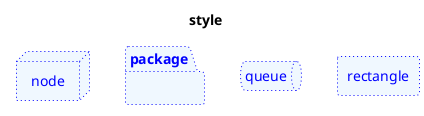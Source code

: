 {
  "sha1": "qcneepyqv9qkasxo1p8otit1o43i67a",
  "insertion": {
    "when": "2024-06-04T17:28:42.259Z",
    "url": "https://forum.plantuml.net/13336/inline-style-manage-dashed-dotted-nested-element-deployment?show=13540#c13540",
    "user": "plantuml@gmail.com"
  }
}
@startuml
<style>
</style>
title style
node node #aliceblue;line:blue;line.dotted;text:blue {
}
package package #aliceblue;line:blue;line.dotted;text:blue {
}
queue queue #aliceblue;line:blue;line.dotted;text:blue {
}
rectangle rectangle #aliceblue;line:blue;line.dotted;text:blue {
}
@enduml
